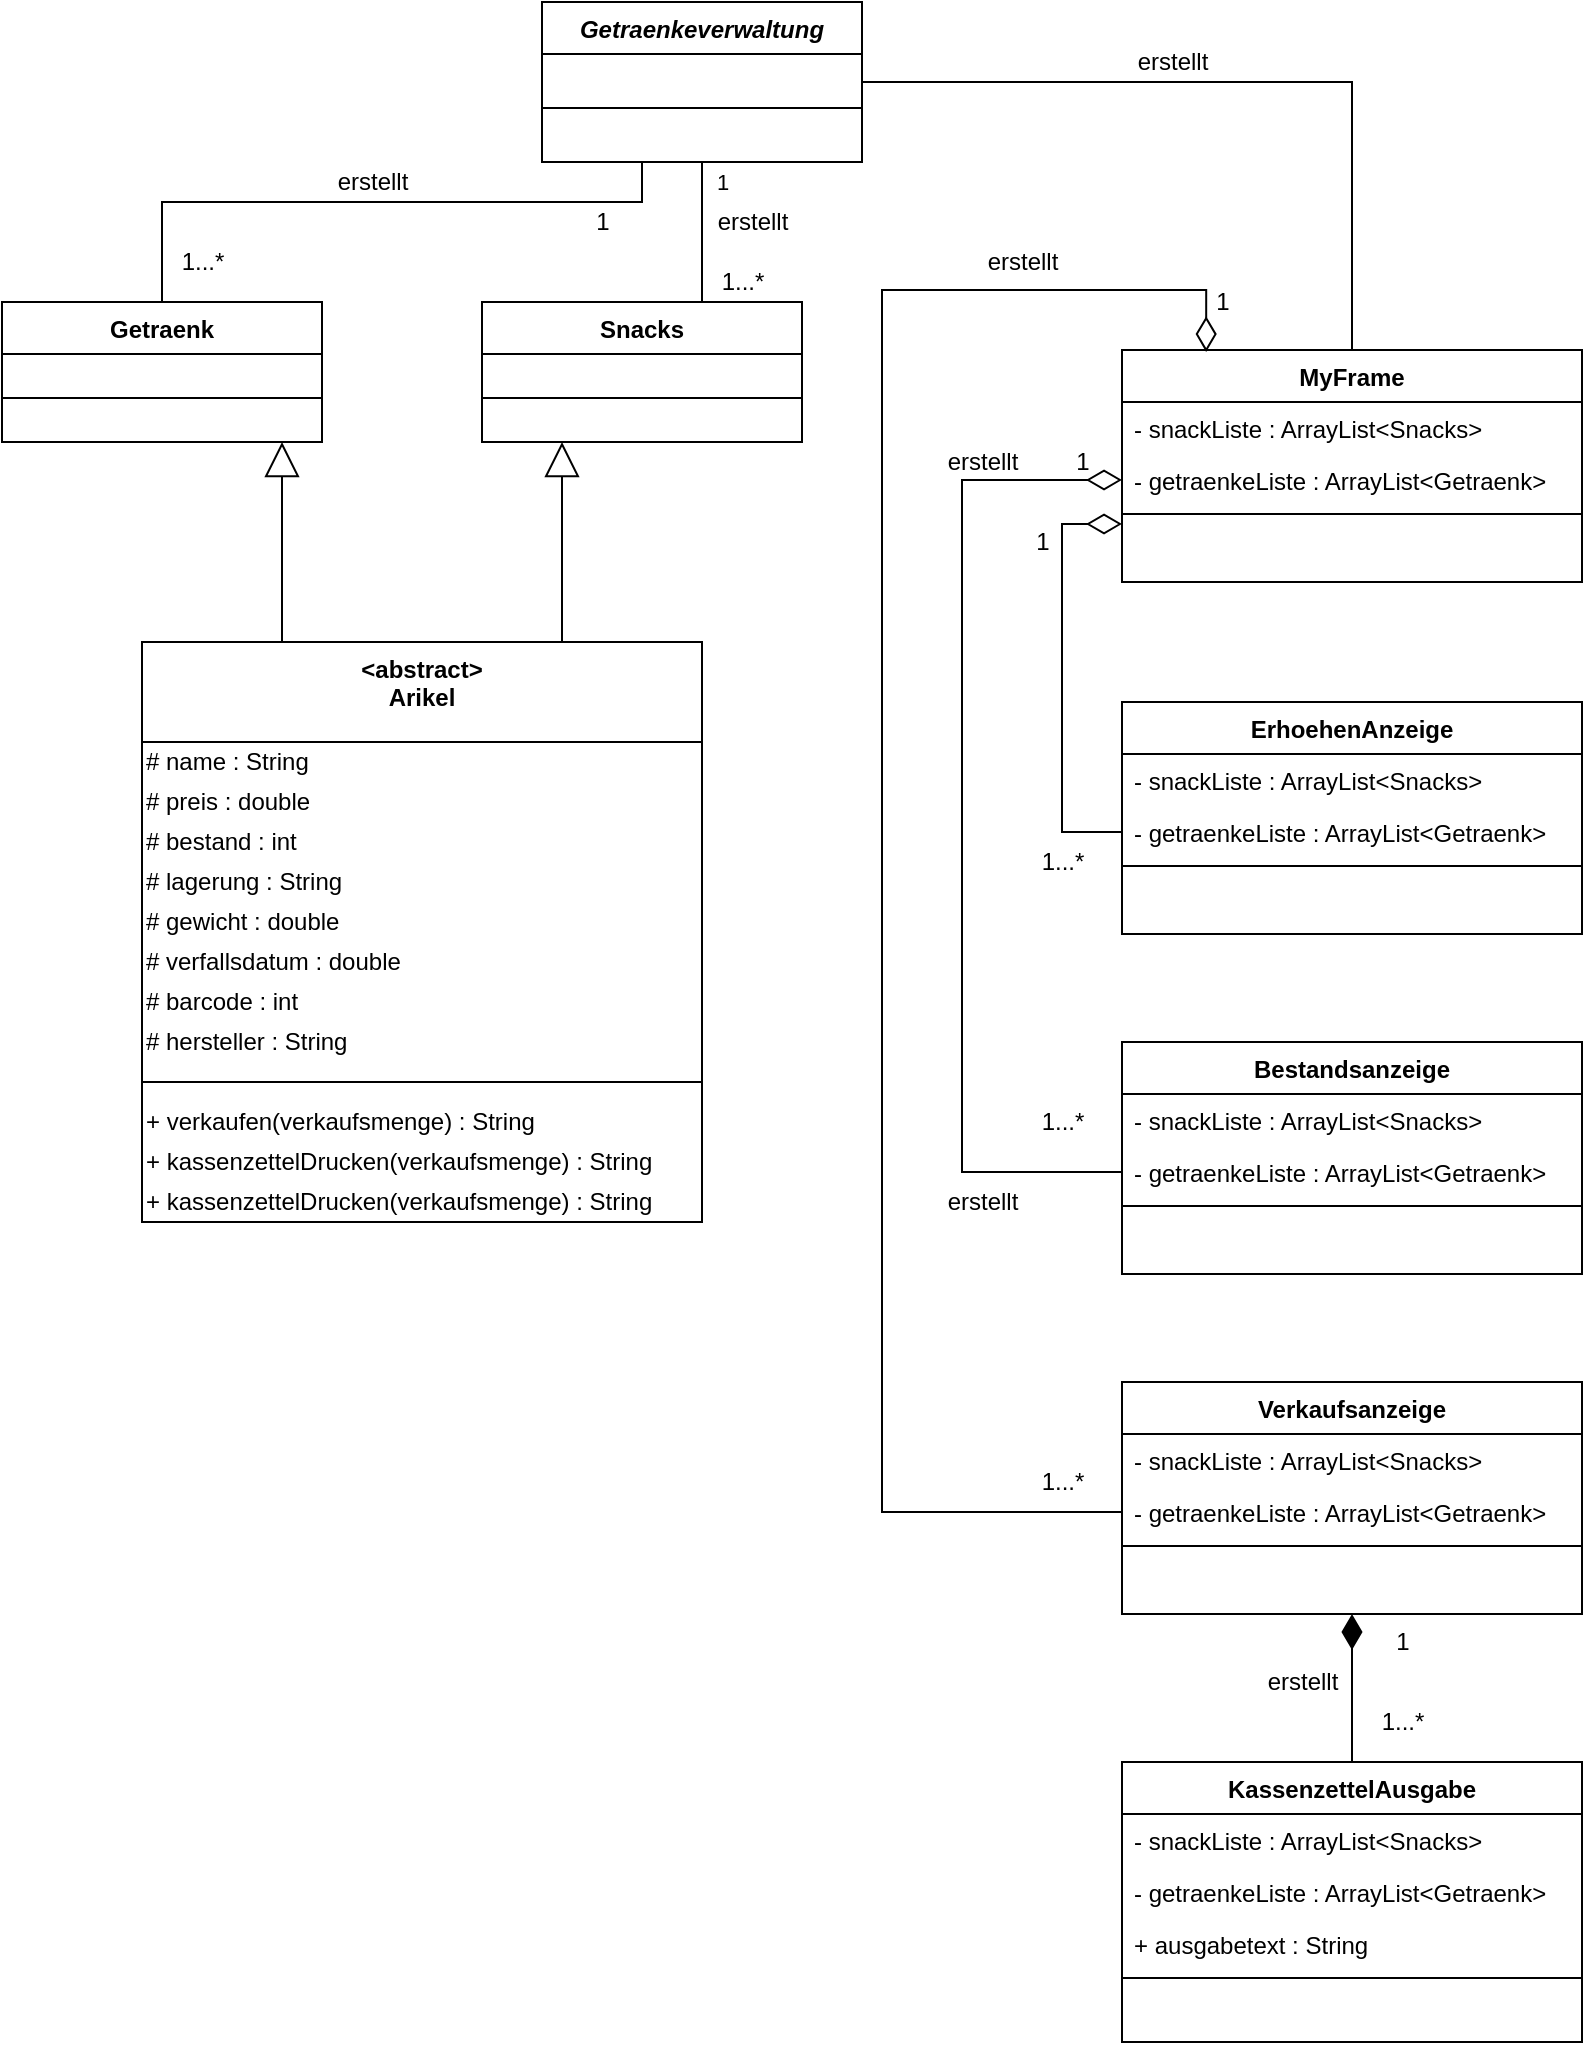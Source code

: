 <mxfile version="17.4.3" type="device"><diagram id="C5RBs43oDa-KdzZeNtuy" name="Page-1"><mxGraphModel dx="2062" dy="1140" grid="1" gridSize="10" guides="1" tooltips="1" connect="1" arrows="1" fold="1" page="1" pageScale="1" pageWidth="827" pageHeight="1169" math="0" shadow="0"><root><mxCell id="WIyWlLk6GJQsqaUBKTNV-0"/><mxCell id="WIyWlLk6GJQsqaUBKTNV-1" parent="WIyWlLk6GJQsqaUBKTNV-0"/><mxCell id="zkfFHV4jXpPFQw0GAbJ--0" value="Getraenkeverwaltung" style="swimlane;fontStyle=3;align=center;verticalAlign=top;childLayout=stackLayout;horizontal=1;startSize=26;horizontalStack=0;resizeParent=1;resizeLast=0;collapsible=1;marginBottom=0;rounded=0;shadow=0;strokeWidth=1;" parent="WIyWlLk6GJQsqaUBKTNV-1" vertex="1"><mxGeometry x="280" y="40" width="160" height="80" as="geometry"><mxRectangle x="230" y="140" width="160" height="26" as="alternateBounds"/></mxGeometry></mxCell><mxCell id="zkfFHV4jXpPFQw0GAbJ--4" value="" style="line;html=1;strokeWidth=1;align=left;verticalAlign=middle;spacingTop=-1;spacingLeft=3;spacingRight=3;rotatable=0;labelPosition=right;points=[];portConstraint=eastwest;" parent="zkfFHV4jXpPFQw0GAbJ--0" vertex="1"><mxGeometry y="26" width="160" height="54" as="geometry"/></mxCell><mxCell id="zkfFHV4jXpPFQw0GAbJ--6" value="Getraenk" style="swimlane;fontStyle=1;align=center;verticalAlign=top;childLayout=stackLayout;horizontal=1;startSize=26;horizontalStack=0;resizeParent=1;resizeLast=0;collapsible=1;marginBottom=0;rounded=0;shadow=0;strokeWidth=1;" parent="WIyWlLk6GJQsqaUBKTNV-1" vertex="1"><mxGeometry x="10" y="190" width="160" height="70" as="geometry"><mxRectangle x="130" y="380" width="160" height="26" as="alternateBounds"/></mxGeometry></mxCell><mxCell id="zkfFHV4jXpPFQw0GAbJ--9" value="" style="line;html=1;strokeWidth=1;align=left;verticalAlign=middle;spacingTop=-1;spacingLeft=3;spacingRight=3;rotatable=0;labelPosition=right;points=[];portConstraint=eastwest;" parent="zkfFHV4jXpPFQw0GAbJ--6" vertex="1"><mxGeometry y="26" width="160" height="44" as="geometry"/></mxCell><mxCell id="zkfFHV4jXpPFQw0GAbJ--12" value="" style="endArrow=none;endSize=10;endFill=0;shadow=0;strokeWidth=1;rounded=0;edgeStyle=elbowEdgeStyle;elbow=vertical;" parent="WIyWlLk6GJQsqaUBKTNV-1" source="zkfFHV4jXpPFQw0GAbJ--6" target="zkfFHV4jXpPFQw0GAbJ--0" edge="1"><mxGeometry width="160" relative="1" as="geometry"><mxPoint x="200" y="203" as="sourcePoint"/><mxPoint x="200" y="203" as="targetPoint"/><Array as="points"><mxPoint x="330" y="140"/></Array></mxGeometry></mxCell><mxCell id="zkfFHV4jXpPFQw0GAbJ--13" value="Snacks" style="swimlane;fontStyle=1;align=center;verticalAlign=top;childLayout=stackLayout;horizontal=1;startSize=26;horizontalStack=0;resizeParent=1;resizeLast=0;collapsible=1;marginBottom=0;rounded=0;shadow=0;strokeWidth=1;" parent="WIyWlLk6GJQsqaUBKTNV-1" vertex="1"><mxGeometry x="250" y="190" width="160" height="70" as="geometry"><mxRectangle x="340" y="380" width="170" height="26" as="alternateBounds"/></mxGeometry></mxCell><mxCell id="zkfFHV4jXpPFQw0GAbJ--15" value="" style="line;html=1;strokeWidth=1;align=left;verticalAlign=middle;spacingTop=-1;spacingLeft=3;spacingRight=3;rotatable=0;labelPosition=right;points=[];portConstraint=eastwest;" parent="zkfFHV4jXpPFQw0GAbJ--13" vertex="1"><mxGeometry y="26" width="160" height="44" as="geometry"/></mxCell><mxCell id="zkfFHV4jXpPFQw0GAbJ--16" value="" style="endArrow=none;endFill=0;shadow=0;strokeWidth=1;rounded=0;edgeStyle=elbowEdgeStyle;elbow=vertical;entryX=0.5;entryY=1;entryDx=0;entryDy=0;" parent="WIyWlLk6GJQsqaUBKTNV-1" source="zkfFHV4jXpPFQw0GAbJ--13" target="zkfFHV4jXpPFQw0GAbJ--0" edge="1"><mxGeometry width="160" relative="1" as="geometry"><mxPoint x="210" y="373" as="sourcePoint"/><mxPoint x="360" y="140" as="targetPoint"/><Array as="points"><mxPoint x="390" y="240"/></Array></mxGeometry></mxCell><mxCell id="vcj0kEU9kMK1LqPrUEf--0" value="1" style="edgeLabel;html=1;align=center;verticalAlign=middle;resizable=0;points=[];" vertex="1" connectable="0" parent="zkfFHV4jXpPFQw0GAbJ--16"><mxGeometry x="0.903" y="-2" relative="1" as="geometry"><mxPoint x="8" y="6" as="offset"/></mxGeometry></mxCell><mxCell id="zkfFHV4jXpPFQw0GAbJ--17" value="MyFrame" style="swimlane;fontStyle=1;align=center;verticalAlign=top;childLayout=stackLayout;horizontal=1;startSize=26;horizontalStack=0;resizeParent=1;resizeLast=0;collapsible=1;marginBottom=0;rounded=0;shadow=0;strokeWidth=1;" parent="WIyWlLk6GJQsqaUBKTNV-1" vertex="1"><mxGeometry x="570" y="214" width="230" height="116" as="geometry"><mxRectangle x="550" y="140" width="160" height="26" as="alternateBounds"/></mxGeometry></mxCell><mxCell id="zkfFHV4jXpPFQw0GAbJ--18" value="- snackListe : ArrayList&lt;Snacks&gt;" style="text;align=left;verticalAlign=top;spacingLeft=4;spacingRight=4;overflow=hidden;rotatable=0;points=[[0,0.5],[1,0.5]];portConstraint=eastwest;" parent="zkfFHV4jXpPFQw0GAbJ--17" vertex="1"><mxGeometry y="26" width="230" height="26" as="geometry"/></mxCell><mxCell id="zkfFHV4jXpPFQw0GAbJ--19" value="- getraenkeListe : ArrayList&lt;Getraenk&gt;" style="text;align=left;verticalAlign=top;spacingLeft=4;spacingRight=4;overflow=hidden;rotatable=0;points=[[0,0.5],[1,0.5]];portConstraint=eastwest;rounded=0;shadow=0;html=0;" parent="zkfFHV4jXpPFQw0GAbJ--17" vertex="1"><mxGeometry y="52" width="230" height="26" as="geometry"/></mxCell><mxCell id="zkfFHV4jXpPFQw0GAbJ--23" value="" style="line;html=1;strokeWidth=1;align=left;verticalAlign=middle;spacingTop=-1;spacingLeft=3;spacingRight=3;rotatable=0;labelPosition=right;points=[];portConstraint=eastwest;" parent="zkfFHV4jXpPFQw0GAbJ--17" vertex="1"><mxGeometry y="78" width="230" height="8" as="geometry"/></mxCell><mxCell id="zkfFHV4jXpPFQw0GAbJ--26" value="" style="endArrow=none;shadow=0;strokeWidth=1;rounded=0;endFill=0;edgeStyle=elbowEdgeStyle;elbow=vertical;" parent="WIyWlLk6GJQsqaUBKTNV-1" source="zkfFHV4jXpPFQw0GAbJ--0" target="zkfFHV4jXpPFQw0GAbJ--17" edge="1"><mxGeometry x="0.5" y="41" relative="1" as="geometry"><mxPoint x="380" y="192" as="sourcePoint"/><mxPoint x="540" y="192" as="targetPoint"/><mxPoint x="-40" y="32" as="offset"/><Array as="points"><mxPoint x="480" y="80"/></Array></mxGeometry></mxCell><mxCell id="vcj0kEU9kMK1LqPrUEf--81" style="edgeStyle=orthogonalEdgeStyle;rounded=0;jumpSize=6;orthogonalLoop=1;jettySize=auto;html=1;exitX=0.75;exitY=0;exitDx=0;exitDy=0;entryX=0.25;entryY=1;entryDx=0;entryDy=0;startArrow=none;startFill=0;endArrow=block;endFill=0;endSize=15;sourcePerimeterSpacing=0;targetPerimeterSpacing=9;strokeWidth=1;" edge="1" parent="WIyWlLk6GJQsqaUBKTNV-1" source="vcj0kEU9kMK1LqPrUEf--1" target="zkfFHV4jXpPFQw0GAbJ--13"><mxGeometry relative="1" as="geometry"/></mxCell><mxCell id="vcj0kEU9kMK1LqPrUEf--82" style="edgeStyle=orthogonalEdgeStyle;rounded=0;jumpSize=6;orthogonalLoop=1;jettySize=auto;html=1;exitX=0.25;exitY=0;exitDx=0;exitDy=0;startArrow=none;startFill=0;endArrow=block;endFill=0;endSize=15;sourcePerimeterSpacing=0;targetPerimeterSpacing=9;strokeWidth=1;" edge="1" parent="WIyWlLk6GJQsqaUBKTNV-1" source="vcj0kEU9kMK1LqPrUEf--1"><mxGeometry relative="1" as="geometry"><mxPoint x="150" y="260" as="targetPoint"/></mxGeometry></mxCell><mxCell id="vcj0kEU9kMK1LqPrUEf--1" value="&lt;abstract&gt;&#xA;Arikel&#xA;" style="swimlane;fontStyle=1;align=center;verticalAlign=top;childLayout=stackLayout;horizontal=1;startSize=50;horizontalStack=0;resizeParent=1;resizeLast=0;collapsible=1;marginBottom=0;rounded=0;shadow=0;strokeWidth=1;" vertex="1" parent="WIyWlLk6GJQsqaUBKTNV-1"><mxGeometry x="80" y="360" width="280" height="290" as="geometry"><mxRectangle x="340" y="380" width="170" height="26" as="alternateBounds"/></mxGeometry></mxCell><mxCell id="vcj0kEU9kMK1LqPrUEf--20" value="&lt;div align=&quot;left&quot;&gt;# name : String&lt;/div&gt;" style="text;html=1;align=left;verticalAlign=middle;resizable=0;points=[];autosize=1;strokeColor=none;fillColor=none;" vertex="1" parent="vcj0kEU9kMK1LqPrUEf--1"><mxGeometry y="50" width="280" height="20" as="geometry"/></mxCell><mxCell id="vcj0kEU9kMK1LqPrUEf--21" value="&lt;div align=&quot;left&quot;&gt;# preis : double&lt;/div&gt;" style="text;html=1;align=left;verticalAlign=middle;resizable=0;points=[];autosize=1;strokeColor=none;fillColor=none;" vertex="1" parent="vcj0kEU9kMK1LqPrUEf--1"><mxGeometry y="70" width="280" height="20" as="geometry"/></mxCell><mxCell id="vcj0kEU9kMK1LqPrUEf--23" value="&lt;div align=&quot;left&quot;&gt;# bestand : int&lt;/div&gt;" style="text;html=1;align=left;verticalAlign=middle;resizable=0;points=[];autosize=1;strokeColor=none;fillColor=none;" vertex="1" parent="vcj0kEU9kMK1LqPrUEf--1"><mxGeometry y="90" width="280" height="20" as="geometry"/></mxCell><mxCell id="vcj0kEU9kMK1LqPrUEf--24" value="&lt;div align=&quot;left&quot;&gt;# lagerung : String&lt;/div&gt;" style="text;html=1;align=left;verticalAlign=middle;resizable=0;points=[];autosize=1;strokeColor=none;fillColor=none;" vertex="1" parent="vcj0kEU9kMK1LqPrUEf--1"><mxGeometry y="110" width="280" height="20" as="geometry"/></mxCell><mxCell id="vcj0kEU9kMK1LqPrUEf--25" value="&lt;div align=&quot;left&quot;&gt;# gewicht : double&lt;/div&gt;" style="text;html=1;align=left;verticalAlign=middle;resizable=0;points=[];autosize=1;strokeColor=none;fillColor=none;" vertex="1" parent="vcj0kEU9kMK1LqPrUEf--1"><mxGeometry y="130" width="280" height="20" as="geometry"/></mxCell><mxCell id="vcj0kEU9kMK1LqPrUEf--22" value="&lt;div align=&quot;left&quot;&gt;# verfallsdatum : double&lt;/div&gt;" style="text;html=1;align=left;verticalAlign=middle;resizable=0;points=[];autosize=1;strokeColor=none;fillColor=none;" vertex="1" parent="vcj0kEU9kMK1LqPrUEf--1"><mxGeometry y="150" width="280" height="20" as="geometry"/></mxCell><mxCell id="vcj0kEU9kMK1LqPrUEf--26" value="&lt;div align=&quot;left&quot;&gt;# barcode : int&lt;/div&gt;" style="text;html=1;align=left;verticalAlign=middle;resizable=0;points=[];autosize=1;strokeColor=none;fillColor=none;" vertex="1" parent="vcj0kEU9kMK1LqPrUEf--1"><mxGeometry y="170" width="280" height="20" as="geometry"/></mxCell><mxCell id="vcj0kEU9kMK1LqPrUEf--27" value="&lt;div align=&quot;left&quot;&gt;# hersteller : String&lt;/div&gt;" style="text;html=1;align=left;verticalAlign=middle;resizable=0;points=[];autosize=1;strokeColor=none;fillColor=none;" vertex="1" parent="vcj0kEU9kMK1LqPrUEf--1"><mxGeometry y="190" width="280" height="20" as="geometry"/></mxCell><mxCell id="vcj0kEU9kMK1LqPrUEf--2" value="" style="line;html=1;strokeWidth=1;align=left;verticalAlign=middle;spacingTop=-1;spacingLeft=3;spacingRight=3;rotatable=0;labelPosition=right;points=[];portConstraint=eastwest;" vertex="1" parent="vcj0kEU9kMK1LqPrUEf--1"><mxGeometry y="210" width="280" height="20" as="geometry"/></mxCell><mxCell id="vcj0kEU9kMK1LqPrUEf--29" value="&lt;div align=&quot;left&quot;&gt;+ verkaufen(verkaufsmenge) : String&lt;/div&gt;" style="text;html=1;align=left;verticalAlign=middle;resizable=0;points=[];autosize=1;strokeColor=none;fillColor=none;" vertex="1" parent="vcj0kEU9kMK1LqPrUEf--1"><mxGeometry y="230" width="280" height="20" as="geometry"/></mxCell><mxCell id="vcj0kEU9kMK1LqPrUEf--30" value="&lt;div align=&quot;left&quot;&gt;+ kassenzettelDrucken(verkaufsmenge) : String&lt;/div&gt;" style="text;html=1;align=left;verticalAlign=middle;resizable=0;points=[];autosize=1;strokeColor=none;fillColor=none;" vertex="1" parent="vcj0kEU9kMK1LqPrUEf--1"><mxGeometry y="250" width="280" height="20" as="geometry"/></mxCell><mxCell id="vcj0kEU9kMK1LqPrUEf--31" value="&lt;div align=&quot;left&quot;&gt;+ kassenzettelDrucken(verkaufsmenge) : String&lt;/div&gt;" style="text;html=1;align=left;verticalAlign=middle;resizable=0;points=[];autosize=1;strokeColor=none;fillColor=none;" vertex="1" parent="vcj0kEU9kMK1LqPrUEf--1"><mxGeometry y="270" width="280" height="20" as="geometry"/></mxCell><mxCell id="vcj0kEU9kMK1LqPrUEf--32" value="ErhoehenAnzeige" style="swimlane;fontStyle=1;align=center;verticalAlign=top;childLayout=stackLayout;horizontal=1;startSize=26;horizontalStack=0;resizeParent=1;resizeLast=0;collapsible=1;marginBottom=0;rounded=0;shadow=0;strokeWidth=1;" vertex="1" parent="WIyWlLk6GJQsqaUBKTNV-1"><mxGeometry x="570" y="390" width="230" height="116" as="geometry"><mxRectangle x="550" y="140" width="160" height="26" as="alternateBounds"/></mxGeometry></mxCell><mxCell id="vcj0kEU9kMK1LqPrUEf--33" value="- snackListe : ArrayList&lt;Snacks&gt;" style="text;align=left;verticalAlign=top;spacingLeft=4;spacingRight=4;overflow=hidden;rotatable=0;points=[[0,0.5],[1,0.5]];portConstraint=eastwest;" vertex="1" parent="vcj0kEU9kMK1LqPrUEf--32"><mxGeometry y="26" width="230" height="26" as="geometry"/></mxCell><mxCell id="vcj0kEU9kMK1LqPrUEf--34" value="- getraenkeListe : ArrayList&lt;Getraenk&gt;" style="text;align=left;verticalAlign=top;spacingLeft=4;spacingRight=4;overflow=hidden;rotatable=0;points=[[0,0.5],[1,0.5]];portConstraint=eastwest;rounded=0;shadow=0;html=0;" vertex="1" parent="vcj0kEU9kMK1LqPrUEf--32"><mxGeometry y="52" width="230" height="26" as="geometry"/></mxCell><mxCell id="vcj0kEU9kMK1LqPrUEf--35" value="" style="line;html=1;strokeWidth=1;align=left;verticalAlign=middle;spacingTop=-1;spacingLeft=3;spacingRight=3;rotatable=0;labelPosition=right;points=[];portConstraint=eastwest;" vertex="1" parent="vcj0kEU9kMK1LqPrUEf--32"><mxGeometry y="78" width="230" height="8" as="geometry"/></mxCell><mxCell id="vcj0kEU9kMK1LqPrUEf--36" value="Verkaufsanzeige" style="swimlane;fontStyle=1;align=center;verticalAlign=top;childLayout=stackLayout;horizontal=1;startSize=26;horizontalStack=0;resizeParent=1;resizeLast=0;collapsible=1;marginBottom=0;rounded=0;shadow=0;strokeWidth=1;" vertex="1" parent="WIyWlLk6GJQsqaUBKTNV-1"><mxGeometry x="570" y="730" width="230" height="116" as="geometry"><mxRectangle x="550" y="140" width="160" height="26" as="alternateBounds"/></mxGeometry></mxCell><mxCell id="vcj0kEU9kMK1LqPrUEf--37" value="- snackListe : ArrayList&lt;Snacks&gt;" style="text;align=left;verticalAlign=top;spacingLeft=4;spacingRight=4;overflow=hidden;rotatable=0;points=[[0,0.5],[1,0.5]];portConstraint=eastwest;" vertex="1" parent="vcj0kEU9kMK1LqPrUEf--36"><mxGeometry y="26" width="230" height="26" as="geometry"/></mxCell><mxCell id="vcj0kEU9kMK1LqPrUEf--38" value="- getraenkeListe : ArrayList&lt;Getraenk&gt;" style="text;align=left;verticalAlign=top;spacingLeft=4;spacingRight=4;overflow=hidden;rotatable=0;points=[[0,0.5],[1,0.5]];portConstraint=eastwest;rounded=0;shadow=0;html=0;" vertex="1" parent="vcj0kEU9kMK1LqPrUEf--36"><mxGeometry y="52" width="230" height="26" as="geometry"/></mxCell><mxCell id="vcj0kEU9kMK1LqPrUEf--39" value="" style="line;html=1;strokeWidth=1;align=left;verticalAlign=middle;spacingTop=-1;spacingLeft=3;spacingRight=3;rotatable=0;labelPosition=right;points=[];portConstraint=eastwest;" vertex="1" parent="vcj0kEU9kMK1LqPrUEf--36"><mxGeometry y="78" width="230" height="8" as="geometry"/></mxCell><mxCell id="vcj0kEU9kMK1LqPrUEf--40" value="Bestandsanzeige" style="swimlane;fontStyle=1;align=center;verticalAlign=top;childLayout=stackLayout;horizontal=1;startSize=26;horizontalStack=0;resizeParent=1;resizeLast=0;collapsible=1;marginBottom=0;rounded=0;shadow=0;strokeWidth=1;" vertex="1" parent="WIyWlLk6GJQsqaUBKTNV-1"><mxGeometry x="570" y="560" width="230" height="116" as="geometry"><mxRectangle x="550" y="140" width="160" height="26" as="alternateBounds"/></mxGeometry></mxCell><mxCell id="vcj0kEU9kMK1LqPrUEf--41" value="- snackListe : ArrayList&lt;Snacks&gt;" style="text;align=left;verticalAlign=top;spacingLeft=4;spacingRight=4;overflow=hidden;rotatable=0;points=[[0,0.5],[1,0.5]];portConstraint=eastwest;" vertex="1" parent="vcj0kEU9kMK1LqPrUEf--40"><mxGeometry y="26" width="230" height="26" as="geometry"/></mxCell><mxCell id="vcj0kEU9kMK1LqPrUEf--42" value="- getraenkeListe : ArrayList&lt;Getraenk&gt;" style="text;align=left;verticalAlign=top;spacingLeft=4;spacingRight=4;overflow=hidden;rotatable=0;points=[[0,0.5],[1,0.5]];portConstraint=eastwest;rounded=0;shadow=0;html=0;" vertex="1" parent="vcj0kEU9kMK1LqPrUEf--40"><mxGeometry y="52" width="230" height="26" as="geometry"/></mxCell><mxCell id="vcj0kEU9kMK1LqPrUEf--43" value="" style="line;html=1;strokeWidth=1;align=left;verticalAlign=middle;spacingTop=-1;spacingLeft=3;spacingRight=3;rotatable=0;labelPosition=right;points=[];portConstraint=eastwest;" vertex="1" parent="vcj0kEU9kMK1LqPrUEf--40"><mxGeometry y="78" width="230" height="8" as="geometry"/></mxCell><mxCell id="vcj0kEU9kMK1LqPrUEf--48" style="edgeStyle=orthogonalEdgeStyle;rounded=0;orthogonalLoop=1;jettySize=auto;html=1;exitX=0.5;exitY=0;exitDx=0;exitDy=0;entryX=0.5;entryY=1;entryDx=0;entryDy=0;startArrow=none;startFill=0;endArrow=diamondThin;endFill=1;strokeWidth=1;endSize=15;" edge="1" parent="WIyWlLk6GJQsqaUBKTNV-1" source="vcj0kEU9kMK1LqPrUEf--44" target="vcj0kEU9kMK1LqPrUEf--36"><mxGeometry relative="1" as="geometry"/></mxCell><mxCell id="vcj0kEU9kMK1LqPrUEf--44" value="KassenzettelAusgabe" style="swimlane;fontStyle=1;align=center;verticalAlign=top;childLayout=stackLayout;horizontal=1;startSize=26;horizontalStack=0;resizeParent=1;resizeLast=0;collapsible=1;marginBottom=0;rounded=0;shadow=0;strokeWidth=1;" vertex="1" parent="WIyWlLk6GJQsqaUBKTNV-1"><mxGeometry x="570" y="920" width="230" height="140" as="geometry"><mxRectangle x="550" y="140" width="160" height="26" as="alternateBounds"/></mxGeometry></mxCell><mxCell id="vcj0kEU9kMK1LqPrUEf--45" value="- snackListe : ArrayList&lt;Snacks&gt;" style="text;align=left;verticalAlign=top;spacingLeft=4;spacingRight=4;overflow=hidden;rotatable=0;points=[[0,0.5],[1,0.5]];portConstraint=eastwest;" vertex="1" parent="vcj0kEU9kMK1LqPrUEf--44"><mxGeometry y="26" width="230" height="26" as="geometry"/></mxCell><mxCell id="vcj0kEU9kMK1LqPrUEf--46" value="- getraenkeListe : ArrayList&lt;Getraenk&gt;" style="text;align=left;verticalAlign=top;spacingLeft=4;spacingRight=4;overflow=hidden;rotatable=0;points=[[0,0.5],[1,0.5]];portConstraint=eastwest;rounded=0;shadow=0;html=0;" vertex="1" parent="vcj0kEU9kMK1LqPrUEf--44"><mxGeometry y="52" width="230" height="26" as="geometry"/></mxCell><mxCell id="vcj0kEU9kMK1LqPrUEf--80" value="+ ausgabetext : String" style="text;align=left;verticalAlign=top;spacingLeft=4;spacingRight=4;overflow=hidden;rotatable=0;points=[[0,0.5],[1,0.5]];portConstraint=eastwest;rounded=0;shadow=0;html=0;" vertex="1" parent="vcj0kEU9kMK1LqPrUEf--44"><mxGeometry y="78" width="230" height="26" as="geometry"/></mxCell><mxCell id="vcj0kEU9kMK1LqPrUEf--47" value="" style="line;html=1;strokeWidth=1;align=left;verticalAlign=middle;spacingTop=-1;spacingLeft=3;spacingRight=3;rotatable=0;labelPosition=right;points=[];portConstraint=eastwest;" vertex="1" parent="vcj0kEU9kMK1LqPrUEf--44"><mxGeometry y="104" width="230" height="8" as="geometry"/></mxCell><mxCell id="vcj0kEU9kMK1LqPrUEf--49" style="edgeStyle=orthogonalEdgeStyle;rounded=0;orthogonalLoop=1;jettySize=auto;html=1;exitX=0;exitY=0.5;exitDx=0;exitDy=0;entryX=0;entryY=0.75;entryDx=0;entryDy=0;startArrow=none;startFill=0;endArrow=diamondThin;endFill=0;endSize=15;" edge="1" parent="WIyWlLk6GJQsqaUBKTNV-1" source="vcj0kEU9kMK1LqPrUEf--34" target="zkfFHV4jXpPFQw0GAbJ--17"><mxGeometry relative="1" as="geometry"/></mxCell><mxCell id="vcj0kEU9kMK1LqPrUEf--55" value="1...*" style="text;html=1;align=center;verticalAlign=middle;resizable=0;points=[];autosize=1;strokeColor=none;fillColor=none;" vertex="1" parent="WIyWlLk6GJQsqaUBKTNV-1"><mxGeometry x="520" y="590" width="40" height="20" as="geometry"/></mxCell><mxCell id="vcj0kEU9kMK1LqPrUEf--56" value="1...*" style="text;html=1;align=center;verticalAlign=middle;resizable=0;points=[];autosize=1;strokeColor=none;fillColor=none;" vertex="1" parent="WIyWlLk6GJQsqaUBKTNV-1"><mxGeometry x="520" y="460" width="40" height="20" as="geometry"/></mxCell><mxCell id="vcj0kEU9kMK1LqPrUEf--57" value="1" style="text;html=1;align=center;verticalAlign=middle;resizable=0;points=[];autosize=1;strokeColor=none;fillColor=none;" vertex="1" parent="WIyWlLk6GJQsqaUBKTNV-1"><mxGeometry x="610" y="180" width="20" height="20" as="geometry"/></mxCell><mxCell id="vcj0kEU9kMK1LqPrUEf--58" value="1" style="text;html=1;align=center;verticalAlign=middle;resizable=0;points=[];autosize=1;strokeColor=none;fillColor=none;" vertex="1" parent="WIyWlLk6GJQsqaUBKTNV-1"><mxGeometry x="540" y="260" width="20" height="20" as="geometry"/></mxCell><mxCell id="vcj0kEU9kMK1LqPrUEf--59" value="1" style="text;html=1;align=center;verticalAlign=middle;resizable=0;points=[];autosize=1;strokeColor=none;fillColor=none;" vertex="1" parent="WIyWlLk6GJQsqaUBKTNV-1"><mxGeometry x="520" y="300" width="20" height="20" as="geometry"/></mxCell><mxCell id="vcj0kEU9kMK1LqPrUEf--63" style="edgeStyle=orthogonalEdgeStyle;rounded=0;orthogonalLoop=1;jettySize=auto;html=1;exitX=0;exitY=0.5;exitDx=0;exitDy=0;entryX=0;entryY=0.5;entryDx=0;entryDy=0;startArrow=none;startFill=0;endArrow=diamondThin;endFill=0;endSize=15;sourcePerimeterSpacing=1;targetPerimeterSpacing=1;strokeWidth=1;" edge="1" parent="WIyWlLk6GJQsqaUBKTNV-1" source="vcj0kEU9kMK1LqPrUEf--42" target="zkfFHV4jXpPFQw0GAbJ--19"><mxGeometry relative="1" as="geometry"><Array as="points"><mxPoint x="490" y="625"/><mxPoint x="490" y="279"/></Array></mxGeometry></mxCell><mxCell id="vcj0kEU9kMK1LqPrUEf--64" style="edgeStyle=orthogonalEdgeStyle;rounded=0;orthogonalLoop=1;jettySize=auto;html=1;exitX=0;exitY=0.5;exitDx=0;exitDy=0;entryX=0.183;entryY=0.009;entryDx=0;entryDy=0;entryPerimeter=0;startArrow=none;startFill=0;endArrow=diamondThin;endFill=0;endSize=15;sourcePerimeterSpacing=0;targetPerimeterSpacing=15;strokeWidth=1;" edge="1" parent="WIyWlLk6GJQsqaUBKTNV-1" source="vcj0kEU9kMK1LqPrUEf--38" target="zkfFHV4jXpPFQw0GAbJ--17"><mxGeometry relative="1" as="geometry"><Array as="points"><mxPoint x="450" y="795"/><mxPoint x="450" y="184"/><mxPoint x="612" y="184"/></Array></mxGeometry></mxCell><mxCell id="vcj0kEU9kMK1LqPrUEf--65" value="1...*" style="text;html=1;align=center;verticalAlign=middle;resizable=0;points=[];autosize=1;strokeColor=none;fillColor=none;" vertex="1" parent="WIyWlLk6GJQsqaUBKTNV-1"><mxGeometry x="520" y="770" width="40" height="20" as="geometry"/></mxCell><mxCell id="vcj0kEU9kMK1LqPrUEf--67" value="1" style="text;html=1;align=center;verticalAlign=middle;resizable=0;points=[];autosize=1;strokeColor=none;fillColor=none;" vertex="1" parent="WIyWlLk6GJQsqaUBKTNV-1"><mxGeometry x="700" y="850" width="20" height="20" as="geometry"/></mxCell><mxCell id="vcj0kEU9kMK1LqPrUEf--68" value="1...*" style="text;html=1;align=center;verticalAlign=middle;resizable=0;points=[];autosize=1;strokeColor=none;fillColor=none;" vertex="1" parent="WIyWlLk6GJQsqaUBKTNV-1"><mxGeometry x="690" y="890" width="40" height="20" as="geometry"/></mxCell><mxCell id="vcj0kEU9kMK1LqPrUEf--69" value="1...*" style="text;html=1;align=center;verticalAlign=middle;resizable=0;points=[];autosize=1;strokeColor=none;fillColor=none;" vertex="1" parent="WIyWlLk6GJQsqaUBKTNV-1"><mxGeometry x="360" y="170" width="40" height="20" as="geometry"/></mxCell><mxCell id="vcj0kEU9kMK1LqPrUEf--71" value="1" style="text;html=1;align=center;verticalAlign=middle;resizable=0;points=[];autosize=1;strokeColor=none;fillColor=none;" vertex="1" parent="WIyWlLk6GJQsqaUBKTNV-1"><mxGeometry x="300" y="140" width="20" height="20" as="geometry"/></mxCell><mxCell id="vcj0kEU9kMK1LqPrUEf--72" value="1...*" style="text;html=1;align=center;verticalAlign=middle;resizable=0;points=[];autosize=1;strokeColor=none;fillColor=none;" vertex="1" parent="WIyWlLk6GJQsqaUBKTNV-1"><mxGeometry x="90" y="160" width="40" height="20" as="geometry"/></mxCell><mxCell id="vcj0kEU9kMK1LqPrUEf--73" value="erstellt" style="text;html=1;align=center;verticalAlign=middle;resizable=0;points=[];autosize=1;strokeColor=none;fillColor=none;" vertex="1" parent="WIyWlLk6GJQsqaUBKTNV-1"><mxGeometry x="170" y="120" width="50" height="20" as="geometry"/></mxCell><mxCell id="vcj0kEU9kMK1LqPrUEf--74" value="erstellt" style="text;html=1;align=center;verticalAlign=middle;resizable=0;points=[];autosize=1;strokeColor=none;fillColor=none;" vertex="1" parent="WIyWlLk6GJQsqaUBKTNV-1"><mxGeometry x="360" y="140" width="50" height="20" as="geometry"/></mxCell><mxCell id="vcj0kEU9kMK1LqPrUEf--75" value="erstellt" style="text;html=1;align=center;verticalAlign=middle;resizable=0;points=[];autosize=1;strokeColor=none;fillColor=none;" vertex="1" parent="WIyWlLk6GJQsqaUBKTNV-1"><mxGeometry x="570" y="60" width="50" height="20" as="geometry"/></mxCell><mxCell id="vcj0kEU9kMK1LqPrUEf--76" value="erstellt" style="text;html=1;align=center;verticalAlign=middle;resizable=0;points=[];autosize=1;strokeColor=none;fillColor=none;" vertex="1" parent="WIyWlLk6GJQsqaUBKTNV-1"><mxGeometry x="495" y="160" width="50" height="20" as="geometry"/></mxCell><mxCell id="vcj0kEU9kMK1LqPrUEf--77" value="erstellt" style="text;html=1;align=center;verticalAlign=middle;resizable=0;points=[];autosize=1;strokeColor=none;fillColor=none;" vertex="1" parent="WIyWlLk6GJQsqaUBKTNV-1"><mxGeometry x="475" y="630" width="50" height="20" as="geometry"/></mxCell><mxCell id="vcj0kEU9kMK1LqPrUEf--78" value="erstellt" style="text;html=1;align=center;verticalAlign=middle;resizable=0;points=[];autosize=1;strokeColor=none;fillColor=none;" vertex="1" parent="WIyWlLk6GJQsqaUBKTNV-1"><mxGeometry x="475" y="260" width="50" height="20" as="geometry"/></mxCell><mxCell id="vcj0kEU9kMK1LqPrUEf--79" value="erstellt" style="text;html=1;align=center;verticalAlign=middle;resizable=0;points=[];autosize=1;strokeColor=none;fillColor=none;" vertex="1" parent="WIyWlLk6GJQsqaUBKTNV-1"><mxGeometry x="635" y="870" width="50" height="20" as="geometry"/></mxCell></root></mxGraphModel></diagram></mxfile>
